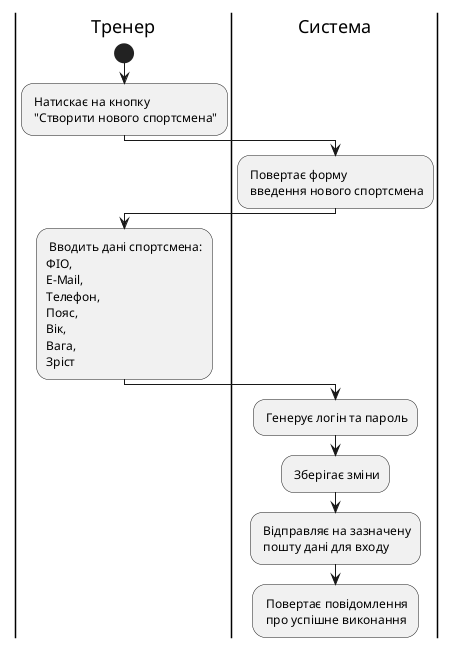 @startuml
    |Тренер|
        start
        : Натискає на кнопку\n "Створити нового спортсмена";
    |Система|
        : Повертає форму \n введення нового спортсмена;
    |Тренер|
        : Вводить дані спортсмена:\nФІО,\nE-Mail,\nТелефон,\nПояс,\nВік,\nВага,\nЗріст;
    |Система|
        : Генерує логін та пароль;
        : Зберігає зміни;
        : Відправляє на зазначену\n пошту дані для входу;
        : Повертає повідомлення\n про успішне виконання;
@enduml
